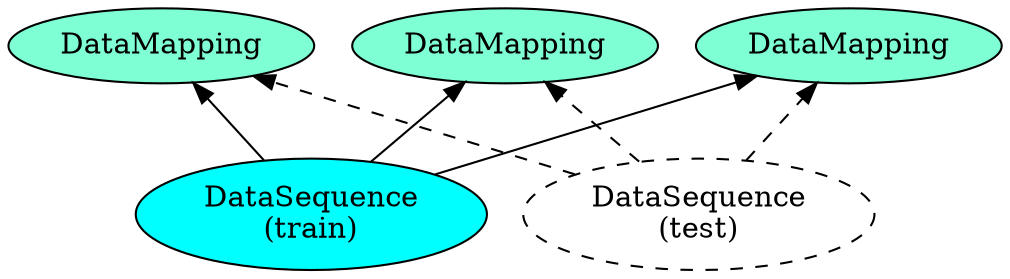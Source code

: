 digraph Network {
    rankdir=BT;
    d0 [label="DataSequence\n(train)", style="filled", fillcolor="#00FFFF"];
    d1 [label="DataSequence\n(test)", style=dashed];
    d2 [label="DataMapping", style="filled", fillcolor="#7FFFD4"];
    d3 [label="DataMapping", style="filled", fillcolor="#7FFFD4"];
    d4 [label="DataMapping", style="filled", fillcolor="#7FFFD4"];

    d0 -> d2;
    d0 -> d3;
    d0 -> d4;

    d1 -> d2 [style=dashed];
    d1 -> d3 [style=dashed];
    d1 -> d4 [style=dashed];
}
